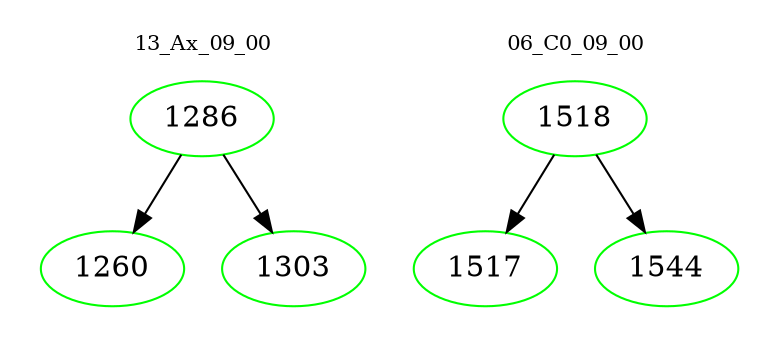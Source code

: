 digraph{
subgraph cluster_0 {
color = white
label = "13_Ax_09_00";
fontsize=10;
T0_1286 [label="1286", color="green"]
T0_1286 -> T0_1260 [color="black"]
T0_1260 [label="1260", color="green"]
T0_1286 -> T0_1303 [color="black"]
T0_1303 [label="1303", color="green"]
}
subgraph cluster_1 {
color = white
label = "06_C0_09_00";
fontsize=10;
T1_1518 [label="1518", color="green"]
T1_1518 -> T1_1517 [color="black"]
T1_1517 [label="1517", color="green"]
T1_1518 -> T1_1544 [color="black"]
T1_1544 [label="1544", color="green"]
}
}
